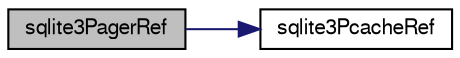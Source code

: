 digraph "sqlite3PagerRef"
{
  edge [fontname="FreeSans",fontsize="10",labelfontname="FreeSans",labelfontsize="10"];
  node [fontname="FreeSans",fontsize="10",shape=record];
  rankdir="LR";
  Node635543 [label="sqlite3PagerRef",height=0.2,width=0.4,color="black", fillcolor="grey75", style="filled", fontcolor="black"];
  Node635543 -> Node635544 [color="midnightblue",fontsize="10",style="solid",fontname="FreeSans"];
  Node635544 [label="sqlite3PcacheRef",height=0.2,width=0.4,color="black", fillcolor="white", style="filled",URL="$sqlite3_8c.html#a45716bc3d922bccb6d95e16e1ab828ec"];
}
